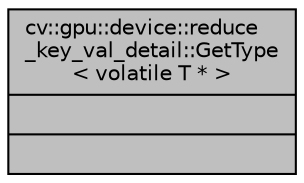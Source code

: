 digraph "cv::gpu::device::reduce_key_val_detail::GetType&lt; volatile T * &gt;"
{
 // LATEX_PDF_SIZE
  edge [fontname="Helvetica",fontsize="10",labelfontname="Helvetica",labelfontsize="10"];
  node [fontname="Helvetica",fontsize="10",shape=record];
  Node1 [label="{cv::gpu::device::reduce\l_key_val_detail::GetType\l\< volatile T * \>\n||}",height=0.2,width=0.4,color="black", fillcolor="grey75", style="filled", fontcolor="black",tooltip=" "];
}
